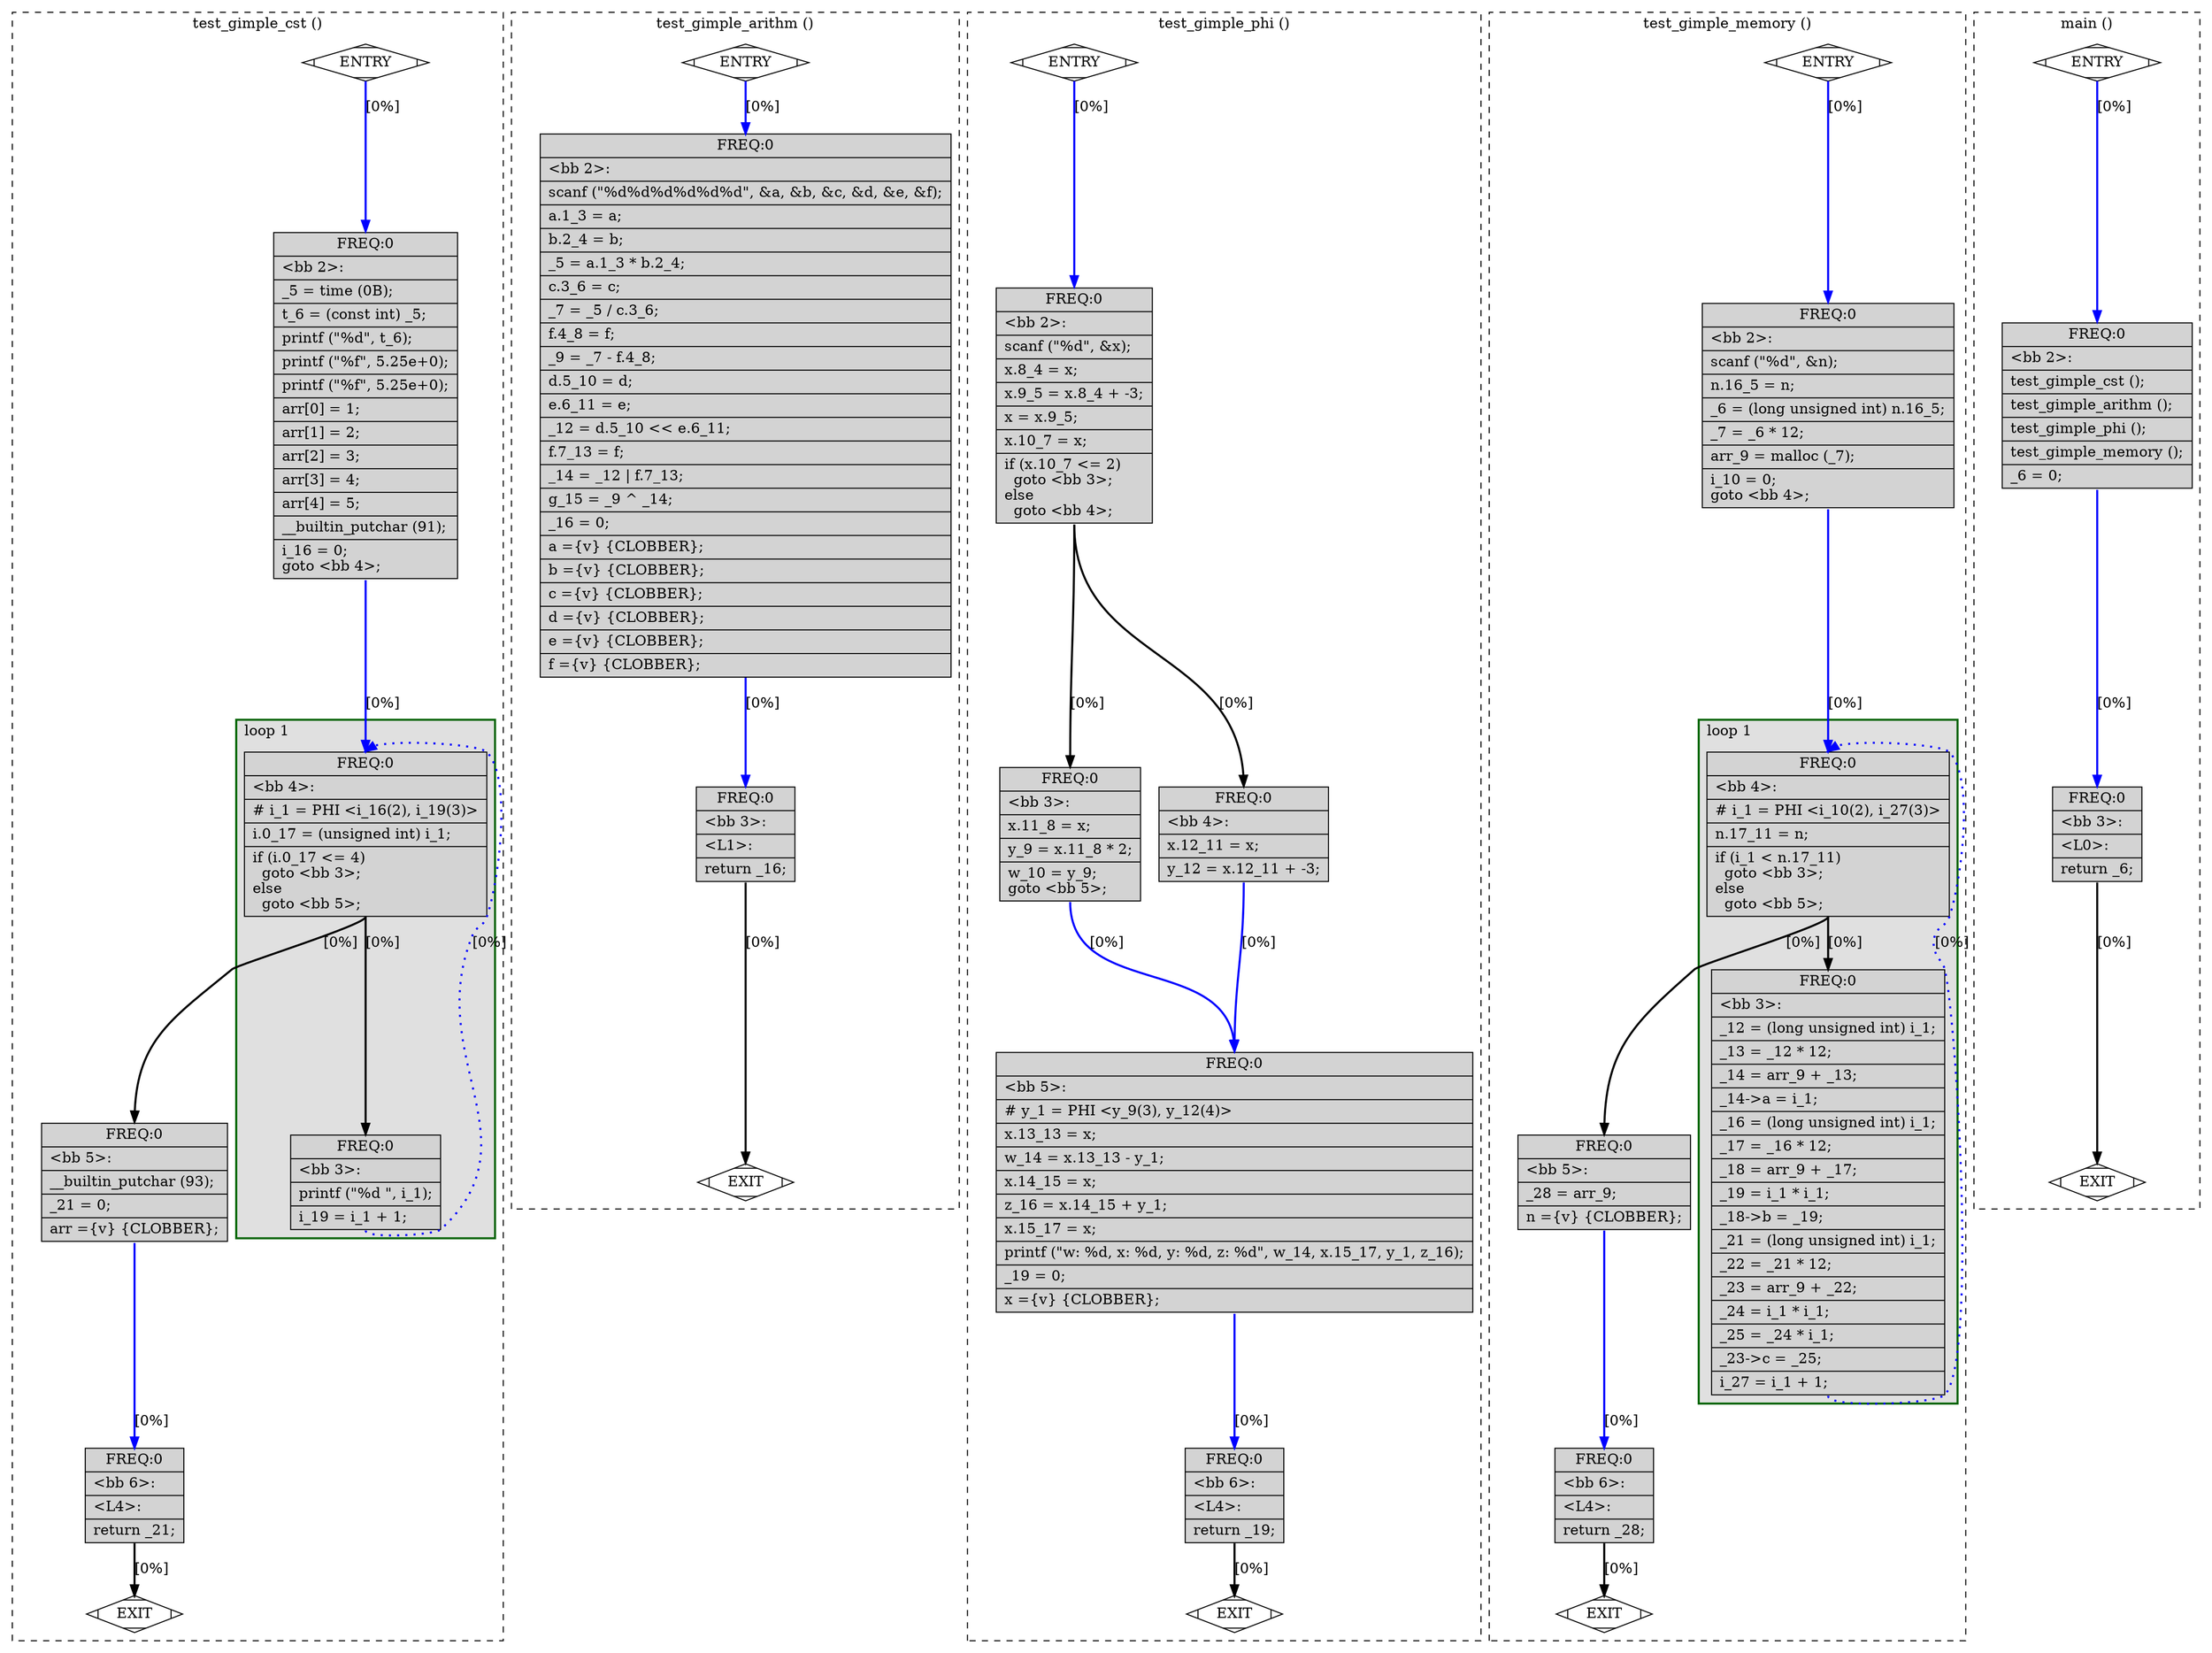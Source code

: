 digraph "test.c.018t.ssa" {
overlap=false;
subgraph "cluster_test_gimple_cst" {
	style="dashed";
	color="black";
	label="test_gimple_cst ()";
	subgraph cluster_2_1 {
	style="filled";
	color="darkgreen";
	fillcolor="grey88";
	label="loop 1";
	labeljust=l;
	penwidth=2;
	fn_2_basic_block_4 [shape=record,style=filled,fillcolor=lightgrey,label="{ FREQ:0 |\<bb\ 4\>:\l\
|#\ i_1\ =\ PHI\ \<i_16(2),\ i_19(3)\>\l\
|i.0_17\ =\ (unsigned\ int)\ i_1;\l\
|if\ (i.0_17\ \<=\ 4)\l\
\ \ goto\ \<bb\ 3\>;\l\
else\l\
\ \ goto\ \<bb\ 5\>;\l\
}"];

	fn_2_basic_block_3 [shape=record,style=filled,fillcolor=lightgrey,label="{ FREQ:0 |\<bb\ 3\>:\l\
|printf\ (\"%d\ \",\ i_1);\l\
|i_19\ =\ i_1\ +\ 1;\l\
}"];

	}
	fn_2_basic_block_0 [shape=Mdiamond,style=filled,fillcolor=white,label="ENTRY"];

	fn_2_basic_block_1 [shape=Mdiamond,style=filled,fillcolor=white,label="EXIT"];

	fn_2_basic_block_2 [shape=record,style=filled,fillcolor=lightgrey,label="{ FREQ:0 |\<bb\ 2\>:\l\
|_5\ =\ time\ (0B);\l\
|t_6\ =\ (const\ int)\ _5;\l\
|printf\ (\"%d\",\ t_6);\l\
|printf\ (\"%f\",\ 5.25e+0);\l\
|printf\ (\"%f\",\ 5.25e+0);\l\
|arr[0]\ =\ 1;\l\
|arr[1]\ =\ 2;\l\
|arr[2]\ =\ 3;\l\
|arr[3]\ =\ 4;\l\
|arr[4]\ =\ 5;\l\
|__builtin_putchar\ (91);\l\
|i_16\ =\ 0;\l\
goto\ \<bb\ 4\>;\l\
}"];

	fn_2_basic_block_5 [shape=record,style=filled,fillcolor=lightgrey,label="{ FREQ:0 |\<bb\ 5\>:\l\
|__builtin_putchar\ (93);\l\
|_21\ =\ 0;\l\
|arr\ =\{v\}\ \{CLOBBER\};\l\
}"];

	fn_2_basic_block_6 [shape=record,style=filled,fillcolor=lightgrey,label="{ FREQ:0 |\<bb\ 6\>:\l\
|\<L4\>:\l\
|return\ _21;\l\
}"];

	fn_2_basic_block_0:s -> fn_2_basic_block_2:n [style="solid,bold",color=blue,weight=100,constraint=true, label="[0%]"];
	fn_2_basic_block_2:s -> fn_2_basic_block_4:n [style="solid,bold",color=blue,weight=100,constraint=true, label="[0%]"];
	fn_2_basic_block_3:s -> fn_2_basic_block_4:n [style="dotted,bold",color=blue,weight=10,constraint=false, label="[0%]"];
	fn_2_basic_block_4:s -> fn_2_basic_block_3:n [style="solid,bold",color=black,weight=10,constraint=true, label="[0%]"];
	fn_2_basic_block_4:s -> fn_2_basic_block_5:n [style="solid,bold",color=black,weight=10,constraint=true, label="[0%]"];
	fn_2_basic_block_5:s -> fn_2_basic_block_6:n [style="solid,bold",color=blue,weight=100,constraint=true, label="[0%]"];
	fn_2_basic_block_6:s -> fn_2_basic_block_1:n [style="solid,bold",color=black,weight=10,constraint=true, label="[0%]"];
	fn_2_basic_block_0:s -> fn_2_basic_block_1:n [style="invis",constraint=true];
}
subgraph "cluster_test_gimple_arithm" {
	style="dashed";
	color="black";
	label="test_gimple_arithm ()";
	fn_3_basic_block_0 [shape=Mdiamond,style=filled,fillcolor=white,label="ENTRY"];

	fn_3_basic_block_1 [shape=Mdiamond,style=filled,fillcolor=white,label="EXIT"];

	fn_3_basic_block_2 [shape=record,style=filled,fillcolor=lightgrey,label="{ FREQ:0 |\<bb\ 2\>:\l\
|scanf\ (\"%d%d%d%d%d%d\",\ &a,\ &b,\ &c,\ &d,\ &e,\ &f);\l\
|a.1_3\ =\ a;\l\
|b.2_4\ =\ b;\l\
|_5\ =\ a.1_3\ *\ b.2_4;\l\
|c.3_6\ =\ c;\l\
|_7\ =\ _5\ /\ c.3_6;\l\
|f.4_8\ =\ f;\l\
|_9\ =\ _7\ -\ f.4_8;\l\
|d.5_10\ =\ d;\l\
|e.6_11\ =\ e;\l\
|_12\ =\ d.5_10\ \<\<\ e.6_11;\l\
|f.7_13\ =\ f;\l\
|_14\ =\ _12\ \|\ f.7_13;\l\
|g_15\ =\ _9\ ^\ _14;\l\
|_16\ =\ 0;\l\
|a\ =\{v\}\ \{CLOBBER\};\l\
|b\ =\{v\}\ \{CLOBBER\};\l\
|c\ =\{v\}\ \{CLOBBER\};\l\
|d\ =\{v\}\ \{CLOBBER\};\l\
|e\ =\{v\}\ \{CLOBBER\};\l\
|f\ =\{v\}\ \{CLOBBER\};\l\
}"];

	fn_3_basic_block_3 [shape=record,style=filled,fillcolor=lightgrey,label="{ FREQ:0 |\<bb\ 3\>:\l\
|\<L1\>:\l\
|return\ _16;\l\
}"];

	fn_3_basic_block_0:s -> fn_3_basic_block_2:n [style="solid,bold",color=blue,weight=100,constraint=true, label="[0%]"];
	fn_3_basic_block_2:s -> fn_3_basic_block_3:n [style="solid,bold",color=blue,weight=100,constraint=true, label="[0%]"];
	fn_3_basic_block_3:s -> fn_3_basic_block_1:n [style="solid,bold",color=black,weight=10,constraint=true, label="[0%]"];
	fn_3_basic_block_0:s -> fn_3_basic_block_1:n [style="invis",constraint=true];
}
subgraph "cluster_test_gimple_phi" {
	style="dashed";
	color="black";
	label="test_gimple_phi ()";
	fn_4_basic_block_0 [shape=Mdiamond,style=filled,fillcolor=white,label="ENTRY"];

	fn_4_basic_block_1 [shape=Mdiamond,style=filled,fillcolor=white,label="EXIT"];

	fn_4_basic_block_2 [shape=record,style=filled,fillcolor=lightgrey,label="{ FREQ:0 |\<bb\ 2\>:\l\
|scanf\ (\"%d\",\ &x);\l\
|x.8_4\ =\ x;\l\
|x.9_5\ =\ x.8_4\ +\ -3;\l\
|x\ =\ x.9_5;\l\
|x.10_7\ =\ x;\l\
|if\ (x.10_7\ \<=\ 2)\l\
\ \ goto\ \<bb\ 3\>;\l\
else\l\
\ \ goto\ \<bb\ 4\>;\l\
}"];

	fn_4_basic_block_3 [shape=record,style=filled,fillcolor=lightgrey,label="{ FREQ:0 |\<bb\ 3\>:\l\
|x.11_8\ =\ x;\l\
|y_9\ =\ x.11_8\ *\ 2;\l\
|w_10\ =\ y_9;\l\
goto\ \<bb\ 5\>;\l\
}"];

	fn_4_basic_block_4 [shape=record,style=filled,fillcolor=lightgrey,label="{ FREQ:0 |\<bb\ 4\>:\l\
|x.12_11\ =\ x;\l\
|y_12\ =\ x.12_11\ +\ -3;\l\
}"];

	fn_4_basic_block_5 [shape=record,style=filled,fillcolor=lightgrey,label="{ FREQ:0 |\<bb\ 5\>:\l\
|#\ y_1\ =\ PHI\ \<y_9(3),\ y_12(4)\>\l\
|x.13_13\ =\ x;\l\
|w_14\ =\ x.13_13\ -\ y_1;\l\
|x.14_15\ =\ x;\l\
|z_16\ =\ x.14_15\ +\ y_1;\l\
|x.15_17\ =\ x;\l\
|printf\ (\"w:\ %d,\ x:\ %d,\ y:\ %d,\ z:\ %d\",\ w_14,\ x.15_17,\ y_1,\ z_16);\l\
|_19\ =\ 0;\l\
|x\ =\{v\}\ \{CLOBBER\};\l\
}"];

	fn_4_basic_block_6 [shape=record,style=filled,fillcolor=lightgrey,label="{ FREQ:0 |\<bb\ 6\>:\l\
|\<L4\>:\l\
|return\ _19;\l\
}"];

	fn_4_basic_block_0:s -> fn_4_basic_block_2:n [style="solid,bold",color=blue,weight=100,constraint=true, label="[0%]"];
	fn_4_basic_block_2:s -> fn_4_basic_block_3:n [style="solid,bold",color=black,weight=10,constraint=true, label="[0%]"];
	fn_4_basic_block_2:s -> fn_4_basic_block_4:n [style="solid,bold",color=black,weight=10,constraint=true, label="[0%]"];
	fn_4_basic_block_3:s -> fn_4_basic_block_5:n [style="solid,bold",color=blue,weight=100,constraint=true, label="[0%]"];
	fn_4_basic_block_4:s -> fn_4_basic_block_5:n [style="solid,bold",color=blue,weight=100,constraint=true, label="[0%]"];
	fn_4_basic_block_5:s -> fn_4_basic_block_6:n [style="solid,bold",color=blue,weight=100,constraint=true, label="[0%]"];
	fn_4_basic_block_6:s -> fn_4_basic_block_1:n [style="solid,bold",color=black,weight=10,constraint=true, label="[0%]"];
	fn_4_basic_block_0:s -> fn_4_basic_block_1:n [style="invis",constraint=true];
}
subgraph "cluster_test_gimple_memory" {
	style="dashed";
	color="black";
	label="test_gimple_memory ()";
	subgraph cluster_5_1 {
	style="filled";
	color="darkgreen";
	fillcolor="grey88";
	label="loop 1";
	labeljust=l;
	penwidth=2;
	fn_5_basic_block_4 [shape=record,style=filled,fillcolor=lightgrey,label="{ FREQ:0 |\<bb\ 4\>:\l\
|#\ i_1\ =\ PHI\ \<i_10(2),\ i_27(3)\>\l\
|n.17_11\ =\ n;\l\
|if\ (i_1\ \<\ n.17_11)\l\
\ \ goto\ \<bb\ 3\>;\l\
else\l\
\ \ goto\ \<bb\ 5\>;\l\
}"];

	fn_5_basic_block_3 [shape=record,style=filled,fillcolor=lightgrey,label="{ FREQ:0 |\<bb\ 3\>:\l\
|_12\ =\ (long\ unsigned\ int)\ i_1;\l\
|_13\ =\ _12\ *\ 12;\l\
|_14\ =\ arr_9\ +\ _13;\l\
|_14-\>a\ =\ i_1;\l\
|_16\ =\ (long\ unsigned\ int)\ i_1;\l\
|_17\ =\ _16\ *\ 12;\l\
|_18\ =\ arr_9\ +\ _17;\l\
|_19\ =\ i_1\ *\ i_1;\l\
|_18-\>b\ =\ _19;\l\
|_21\ =\ (long\ unsigned\ int)\ i_1;\l\
|_22\ =\ _21\ *\ 12;\l\
|_23\ =\ arr_9\ +\ _22;\l\
|_24\ =\ i_1\ *\ i_1;\l\
|_25\ =\ _24\ *\ i_1;\l\
|_23-\>c\ =\ _25;\l\
|i_27\ =\ i_1\ +\ 1;\l\
}"];

	}
	fn_5_basic_block_0 [shape=Mdiamond,style=filled,fillcolor=white,label="ENTRY"];

	fn_5_basic_block_1 [shape=Mdiamond,style=filled,fillcolor=white,label="EXIT"];

	fn_5_basic_block_2 [shape=record,style=filled,fillcolor=lightgrey,label="{ FREQ:0 |\<bb\ 2\>:\l\
|scanf\ (\"%d\",\ &n);\l\
|n.16_5\ =\ n;\l\
|_6\ =\ (long\ unsigned\ int)\ n.16_5;\l\
|_7\ =\ _6\ *\ 12;\l\
|arr_9\ =\ malloc\ (_7);\l\
|i_10\ =\ 0;\l\
goto\ \<bb\ 4\>;\l\
}"];

	fn_5_basic_block_5 [shape=record,style=filled,fillcolor=lightgrey,label="{ FREQ:0 |\<bb\ 5\>:\l\
|_28\ =\ arr_9;\l\
|n\ =\{v\}\ \{CLOBBER\};\l\
}"];

	fn_5_basic_block_6 [shape=record,style=filled,fillcolor=lightgrey,label="{ FREQ:0 |\<bb\ 6\>:\l\
|\<L4\>:\l\
|return\ _28;\l\
}"];

	fn_5_basic_block_0:s -> fn_5_basic_block_2:n [style="solid,bold",color=blue,weight=100,constraint=true, label="[0%]"];
	fn_5_basic_block_2:s -> fn_5_basic_block_4:n [style="solid,bold",color=blue,weight=100,constraint=true, label="[0%]"];
	fn_5_basic_block_3:s -> fn_5_basic_block_4:n [style="dotted,bold",color=blue,weight=10,constraint=false, label="[0%]"];
	fn_5_basic_block_4:s -> fn_5_basic_block_3:n [style="solid,bold",color=black,weight=10,constraint=true, label="[0%]"];
	fn_5_basic_block_4:s -> fn_5_basic_block_5:n [style="solid,bold",color=black,weight=10,constraint=true, label="[0%]"];
	fn_5_basic_block_5:s -> fn_5_basic_block_6:n [style="solid,bold",color=blue,weight=100,constraint=true, label="[0%]"];
	fn_5_basic_block_6:s -> fn_5_basic_block_1:n [style="solid,bold",color=black,weight=10,constraint=true, label="[0%]"];
	fn_5_basic_block_0:s -> fn_5_basic_block_1:n [style="invis",constraint=true];
}
subgraph "cluster_main" {
	style="dashed";
	color="black";
	label="main ()";
	fn_6_basic_block_0 [shape=Mdiamond,style=filled,fillcolor=white,label="ENTRY"];

	fn_6_basic_block_1 [shape=Mdiamond,style=filled,fillcolor=white,label="EXIT"];

	fn_6_basic_block_2 [shape=record,style=filled,fillcolor=lightgrey,label="{ FREQ:0 |\<bb\ 2\>:\l\
|test_gimple_cst\ ();\l\
|test_gimple_arithm\ ();\l\
|test_gimple_phi\ ();\l\
|test_gimple_memory\ ();\l\
|_6\ =\ 0;\l\
}"];

	fn_6_basic_block_3 [shape=record,style=filled,fillcolor=lightgrey,label="{ FREQ:0 |\<bb\ 3\>:\l\
|\<L0\>:\l\
|return\ _6;\l\
}"];

	fn_6_basic_block_0:s -> fn_6_basic_block_2:n [style="solid,bold",color=blue,weight=100,constraint=true, label="[0%]"];
	fn_6_basic_block_2:s -> fn_6_basic_block_3:n [style="solid,bold",color=blue,weight=100,constraint=true, label="[0%]"];
	fn_6_basic_block_3:s -> fn_6_basic_block_1:n [style="solid,bold",color=black,weight=10,constraint=true, label="[0%]"];
	fn_6_basic_block_0:s -> fn_6_basic_block_1:n [style="invis",constraint=true];
}
}
